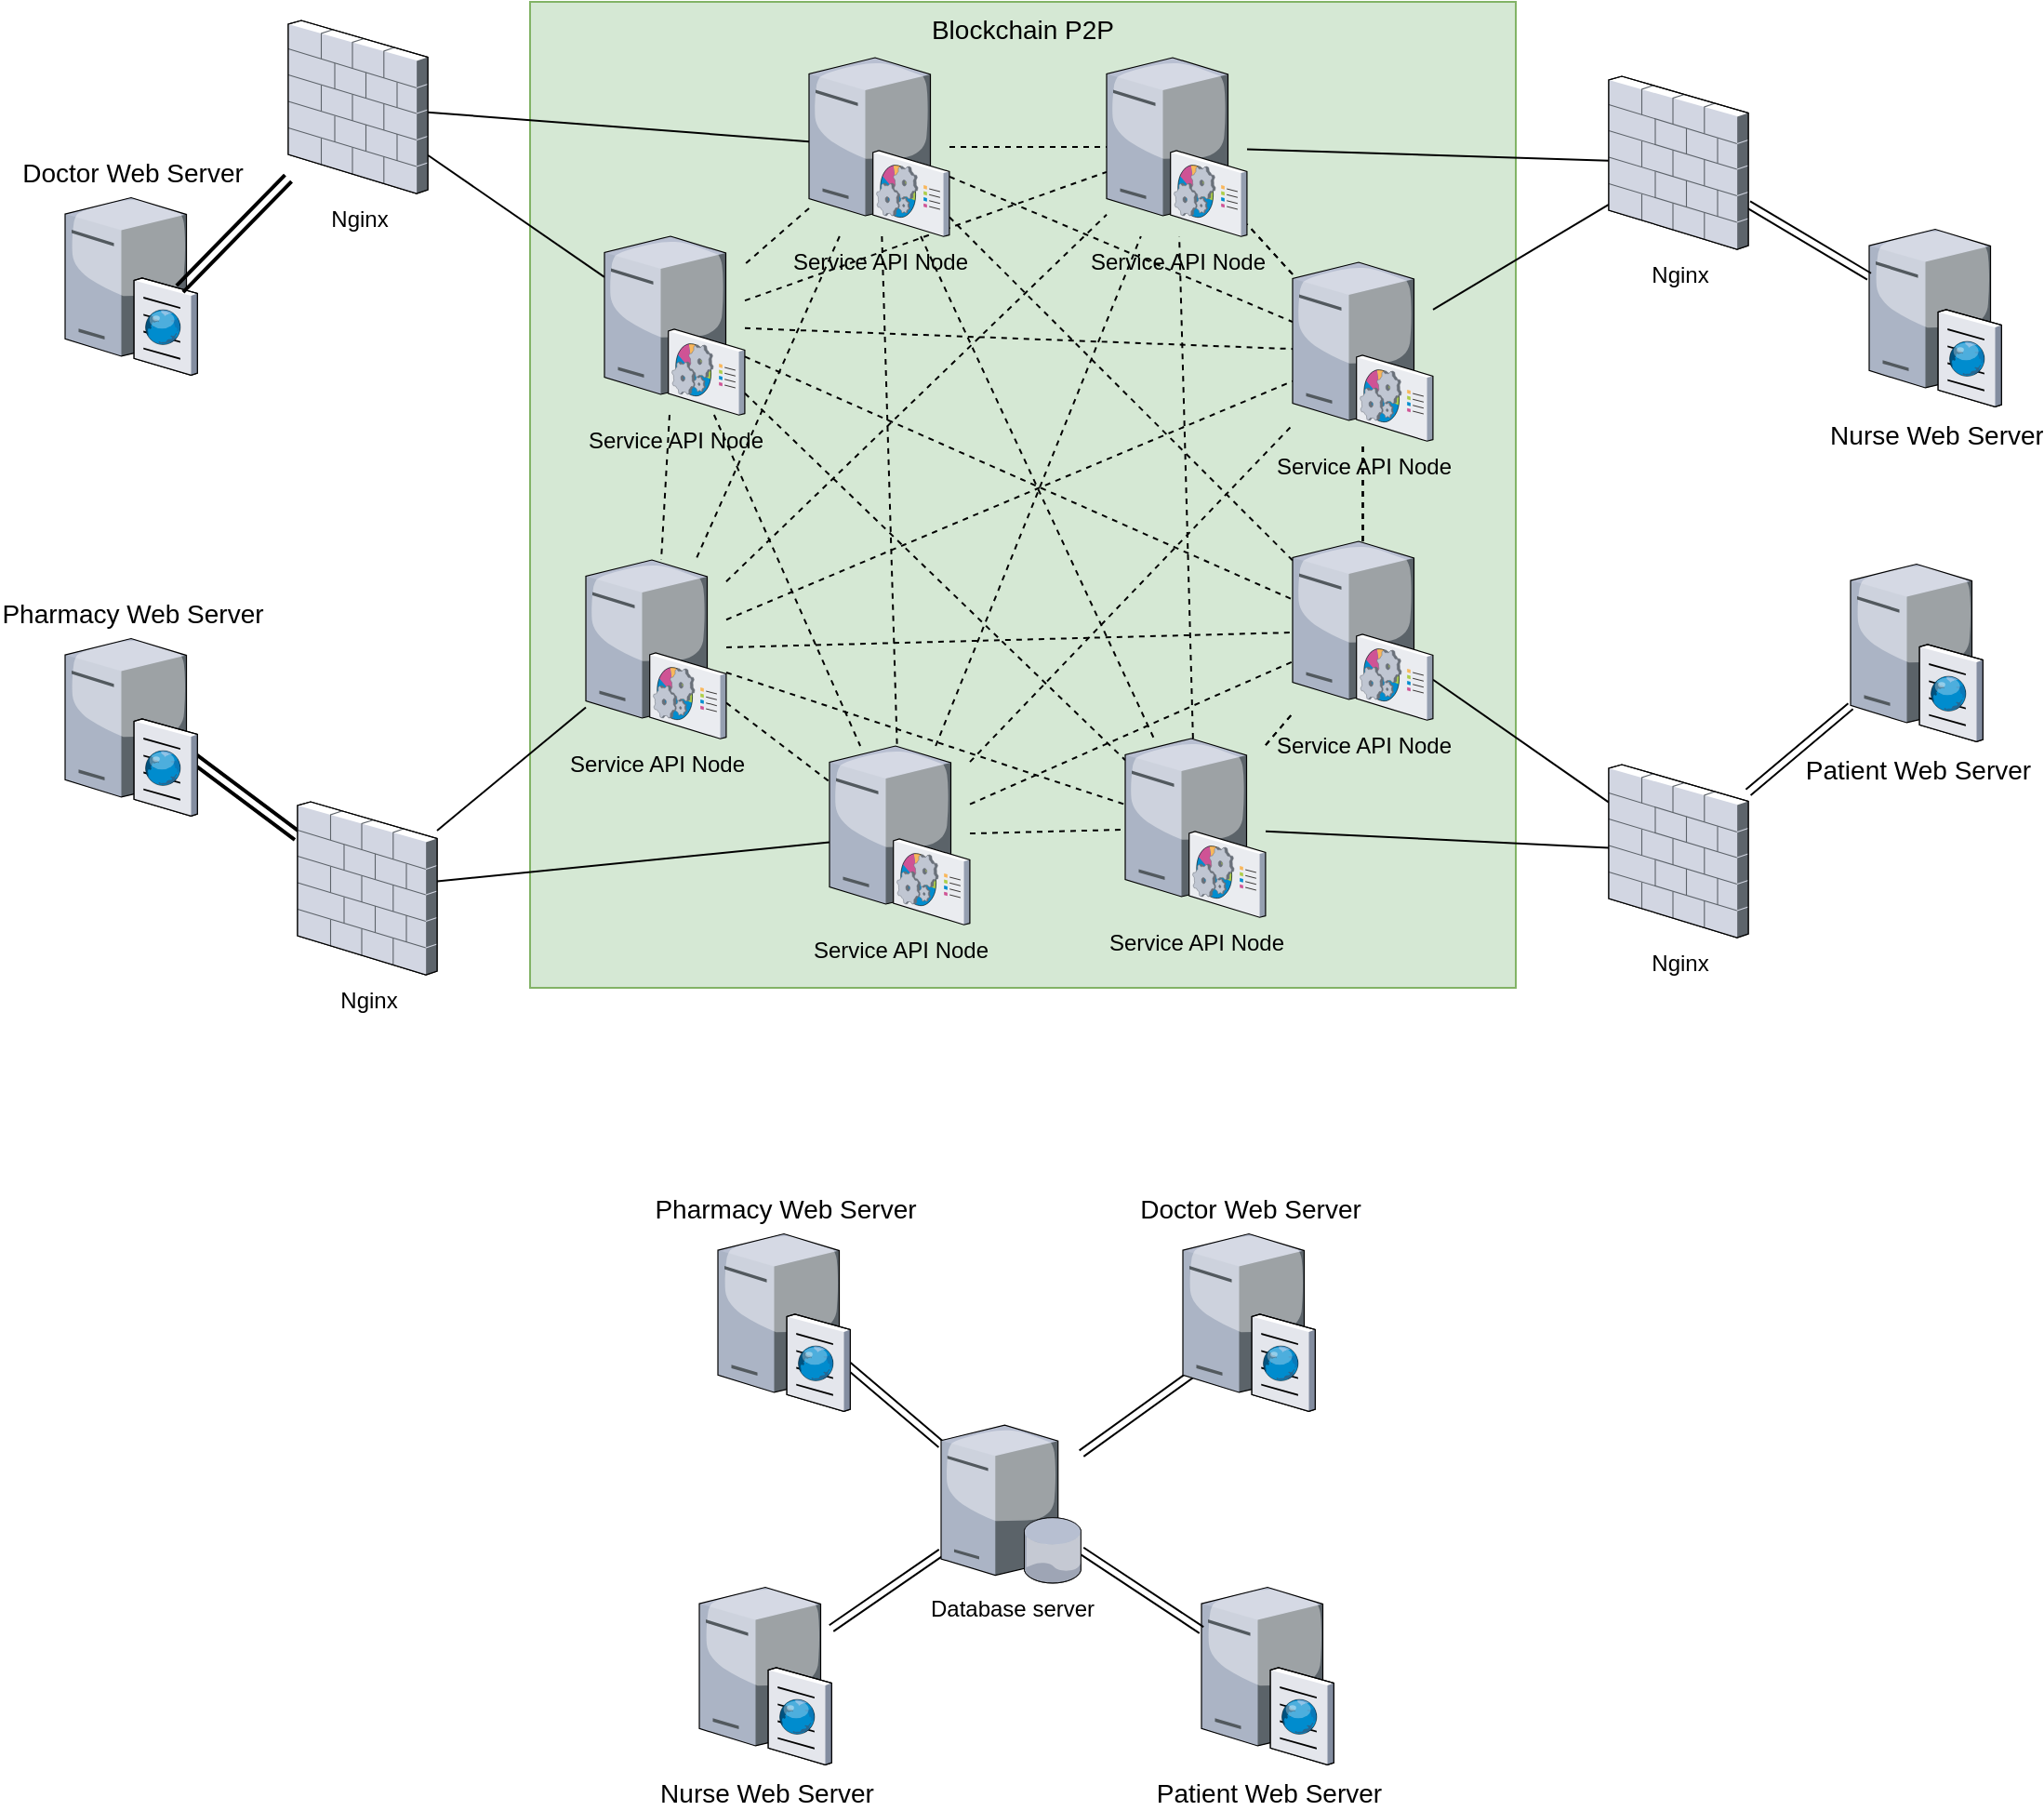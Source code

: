 <mxfile version="13.9.9" type="github">
  <diagram name="Page-1" id="e3a06f82-3646-2815-327d-82caf3d4e204">
    <mxGraphModel dx="2703" dy="1771" grid="1" gridSize="10" guides="1" tooltips="1" connect="1" arrows="1" fold="1" page="1" pageScale="1.5" pageWidth="1169" pageHeight="826" background="none" math="0" shadow="0">
      <root>
        <mxCell id="0" style=";html=1;" />
        <mxCell id="1" style=";html=1;" parent="0" />
        <mxCell id="kBFBAkVbfpWICbi2lBaC-86" value="Blockchain P2P" style="whiteSpace=wrap;html=1;fillColor=#d5e8d4;fontSize=14;strokeColor=#82b366;verticalAlign=top;" parent="1" vertex="1">
          <mxGeometry x="606" y="50" width="530" height="530" as="geometry" />
        </mxCell>
        <mxCell id="kBFBAkVbfpWICbi2lBaC-1" style="edgeStyle=orthogonalEdgeStyle;rounded=0;orthogonalLoop=1;jettySize=auto;html=1;exitX=0.5;exitY=1;exitDx=0;exitDy=0;" parent="1" edge="1">
          <mxGeometry relative="1" as="geometry">
            <mxPoint x="509" y="236.0" as="sourcePoint" />
            <mxPoint x="509" y="236.0" as="targetPoint" />
          </mxGeometry>
        </mxCell>
        <mxCell id="kBFBAkVbfpWICbi2lBaC-4" style="edgeStyle=orthogonalEdgeStyle;rounded=0;orthogonalLoop=1;jettySize=auto;html=1;exitX=0.5;exitY=1;exitDx=0;exitDy=0;" parent="1" edge="1">
          <mxGeometry relative="1" as="geometry">
            <mxPoint x="1056" y="78.67" as="sourcePoint" />
            <mxPoint x="1056" y="78.67" as="targetPoint" />
          </mxGeometry>
        </mxCell>
        <mxCell id="kBFBAkVbfpWICbi2lBaC-24" style="edgeStyle=none;rounded=1;orthogonalLoop=1;jettySize=auto;html=1;strokeColor=#000000;endArrow=none;endFill=0;" parent="1" source="T0x9R_loAeKnhpC3xe8b-13" target="T0x9R_loAeKnhpC3xe8b-5" edge="1">
          <mxGeometry relative="1" as="geometry">
            <mxPoint x="571.5" y="17.761" as="sourcePoint" />
          </mxGeometry>
        </mxCell>
        <mxCell id="kBFBAkVbfpWICbi2lBaC-93" style="edgeStyle=none;rounded=1;orthogonalLoop=1;jettySize=auto;html=1;dashed=1;endArrow=none;endFill=0;strokeColor=#000000;" parent="1" source="T0x9R_loAeKnhpC3xe8b-13" target="T0x9R_loAeKnhpC3xe8b-12" edge="1">
          <mxGeometry relative="1" as="geometry">
            <mxPoint x="579.048" y="73.5" as="sourcePoint" />
            <mxPoint x="529.452" y="160" as="targetPoint" />
          </mxGeometry>
        </mxCell>
        <mxCell id="kBFBAkVbfpWICbi2lBaC-26" style="edgeStyle=orthogonalEdgeStyle;rounded=0;orthogonalLoop=1;jettySize=auto;html=1;exitX=0.5;exitY=1;exitDx=0;exitDy=0;" parent="1" edge="1">
          <mxGeometry relative="1" as="geometry">
            <mxPoint x="1089" y="233.5" as="sourcePoint" />
            <mxPoint x="1089" y="233.5" as="targetPoint" />
          </mxGeometry>
        </mxCell>
        <mxCell id="kBFBAkVbfpWICbi2lBaC-32" style="edgeStyle=none;rounded=1;orthogonalLoop=1;jettySize=auto;html=1;strokeColor=#000000;endArrow=none;endFill=0;" parent="1" source="T0x9R_loAeKnhpC3xe8b-19" target="T0x9R_loAeKnhpC3xe8b-18" edge="1">
          <mxGeometry relative="1" as="geometry">
            <mxPoint x="1248.56" y="130" as="sourcePoint" />
          </mxGeometry>
        </mxCell>
        <mxCell id="kBFBAkVbfpWICbi2lBaC-118" style="edgeStyle=none;rounded=1;orthogonalLoop=1;jettySize=auto;html=1;dashed=1;endArrow=none;endFill=0;strokeColor=#000000;" parent="1" source="T0x9R_loAeKnhpC3xe8b-19" target="T0x9R_loAeKnhpC3xe8b-14" edge="1">
          <mxGeometry relative="1" as="geometry">
            <mxPoint x="1198.5" y="143.255" as="sourcePoint" />
            <mxPoint x="1127" y="71.766" as="targetPoint" />
          </mxGeometry>
        </mxCell>
        <mxCell id="kBFBAkVbfpWICbi2lBaC-37" style="edgeStyle=none;rounded=1;orthogonalLoop=1;jettySize=auto;html=1;strokeColor=#000000;endArrow=none;endFill=0;" parent="1" source="T0x9R_loAeKnhpC3xe8b-14" target="T0x9R_loAeKnhpC3xe8b-18" edge="1">
          <mxGeometry relative="1" as="geometry">
            <mxPoint x="1127" y="15.44" as="sourcePoint" />
          </mxGeometry>
        </mxCell>
        <mxCell id="kBFBAkVbfpWICbi2lBaC-40" style="edgeStyle=orthogonalEdgeStyle;rounded=0;orthogonalLoop=1;jettySize=auto;html=1;exitX=0.5;exitY=1;exitDx=0;exitDy=0;" parent="1" edge="1">
          <mxGeometry relative="1" as="geometry">
            <mxPoint x="590" y="706" as="sourcePoint" />
            <mxPoint x="590" y="706" as="targetPoint" />
          </mxGeometry>
        </mxCell>
        <mxCell id="kBFBAkVbfpWICbi2lBaC-43" style="edgeStyle=none;rounded=0;html=1;jettySize=auto;orthogonalLoop=1;fontSize=14;endArrow=none;endFill=0;strokeWidth=2;exitX=0.77;exitY=0.572;exitDx=0;exitDy=0;exitPerimeter=0;shape=link;" parent="1" source="T0x9R_loAeKnhpC3xe8b-1" target="T0x9R_loAeKnhpC3xe8b-4" edge="1">
          <mxGeometry relative="1" as="geometry" />
        </mxCell>
        <mxCell id="kBFBAkVbfpWICbi2lBaC-46" style="edgeStyle=none;rounded=1;orthogonalLoop=1;jettySize=auto;html=1;strokeColor=#000000;endArrow=none;endFill=0;" parent="1" source="T0x9R_loAeKnhpC3xe8b-9" target="T0x9R_loAeKnhpC3xe8b-4" edge="1">
          <mxGeometry relative="1" as="geometry">
            <mxPoint x="581.5" y="684.182" as="sourcePoint" />
          </mxGeometry>
        </mxCell>
        <mxCell id="kBFBAkVbfpWICbi2lBaC-108" style="edgeStyle=none;rounded=1;orthogonalLoop=1;jettySize=auto;html=1;dashed=1;endArrow=none;endFill=0;strokeColor=#000000;" parent="1" source="T0x9R_loAeKnhpC3xe8b-9" target="T0x9R_loAeKnhpC3xe8b-14" edge="1">
          <mxGeometry relative="1" as="geometry">
            <mxPoint x="652.182" y="640.0" as="sourcePoint" />
            <mxPoint x="1056.459" y="80" as="targetPoint" />
          </mxGeometry>
        </mxCell>
        <mxCell id="kBFBAkVbfpWICbi2lBaC-51" style="edgeStyle=none;rounded=1;orthogonalLoop=1;jettySize=auto;html=1;strokeColor=#000000;endArrow=none;endFill=0;" parent="1" source="T0x9R_loAeKnhpC3xe8b-11" target="T0x9R_loAeKnhpC3xe8b-4" edge="1">
          <mxGeometry relative="1" as="geometry">
            <mxPoint x="482.415" y="567.5" as="sourcePoint" />
          </mxGeometry>
        </mxCell>
        <mxCell id="kBFBAkVbfpWICbi2lBaC-103" style="edgeStyle=none;rounded=1;orthogonalLoop=1;jettySize=auto;html=1;dashed=1;endArrow=none;endFill=0;strokeColor=#000000;" parent="1" source="T0x9R_loAeKnhpC3xe8b-11" target="T0x9R_loAeKnhpC3xe8b-14" edge="1">
          <mxGeometry relative="1" as="geometry">
            <mxPoint x="527.0" y="489.906" as="sourcePoint" />
            <mxPoint x="1056" y="60.094" as="targetPoint" />
          </mxGeometry>
        </mxCell>
        <mxCell id="kBFBAkVbfpWICbi2lBaC-104" style="edgeStyle=none;rounded=1;orthogonalLoop=1;jettySize=auto;html=1;dashed=1;endArrow=none;endFill=0;strokeColor=#000000;" parent="1" source="T0x9R_loAeKnhpC3xe8b-11" target="T0x9R_loAeKnhpC3xe8b-19" edge="1">
          <mxGeometry relative="1" as="geometry">
            <mxPoint x="527.0" y="502.876" as="sourcePoint" />
            <mxPoint x="1198.5" y="195.025" as="targetPoint" />
          </mxGeometry>
        </mxCell>
        <mxCell id="kBFBAkVbfpWICbi2lBaC-107" style="edgeStyle=none;rounded=1;orthogonalLoop=1;jettySize=auto;html=1;dashed=1;endArrow=none;endFill=0;strokeColor=#000000;" parent="1" source="T0x9R_loAeKnhpC3xe8b-11" target="T0x9R_loAeKnhpC3xe8b-9" edge="1">
          <mxGeometry relative="1" as="geometry">
            <mxPoint x="527.0" y="562.571" as="sourcePoint" />
            <mxPoint x="581.5" y="640.662" as="targetPoint" />
          </mxGeometry>
        </mxCell>
        <mxCell id="kBFBAkVbfpWICbi2lBaC-72" style="edgeStyle=orthogonalEdgeStyle;rounded=0;orthogonalLoop=1;jettySize=auto;html=1;exitX=0.5;exitY=1;exitDx=0;exitDy=0;" parent="1" edge="1">
          <mxGeometry relative="1" as="geometry">
            <mxPoint x="1160" y="686" as="sourcePoint" />
            <mxPoint x="1160" y="686" as="targetPoint" />
          </mxGeometry>
        </mxCell>
        <mxCell id="kBFBAkVbfpWICbi2lBaC-78" style="edgeStyle=none;rounded=1;orthogonalLoop=1;jettySize=auto;html=1;strokeColor=#000000;endArrow=none;endFill=0;" parent="1" source="T0x9R_loAeKnhpC3xe8b-22" target="T0x9R_loAeKnhpC3xe8b-23" edge="1">
          <mxGeometry relative="1" as="geometry">
            <mxPoint x="1120.221" y="697.5" as="sourcePoint" />
            <mxPoint x="1186" y="870" as="targetPoint" />
          </mxGeometry>
        </mxCell>
        <mxCell id="kBFBAkVbfpWICbi2lBaC-113" style="edgeStyle=none;rounded=1;orthogonalLoop=1;jettySize=auto;html=1;dashed=1;endArrow=none;endFill=0;strokeColor=#000000;" parent="1" source="T0x9R_loAeKnhpC3xe8b-22" target="T0x9R_loAeKnhpC3xe8b-16" edge="1">
          <mxGeometry relative="1" as="geometry">
            <mxPoint x="1129.25" y="603.684" as="sourcePoint" />
            <mxPoint x="1196" y="518.949" as="targetPoint" />
          </mxGeometry>
        </mxCell>
        <mxCell id="kBFBAkVbfpWICbi2lBaC-114" style="edgeStyle=none;rounded=1;orthogonalLoop=1;jettySize=auto;html=1;dashed=1;endArrow=none;endFill=0;strokeColor=#000000;" parent="1" source="T0x9R_loAeKnhpC3xe8b-22" target="T0x9R_loAeKnhpC3xe8b-14" edge="1">
          <mxGeometry relative="1" as="geometry">
            <mxPoint x="1093.361" y="600.0" as="sourcePoint" />
            <mxPoint x="1089.215" y="80" as="targetPoint" />
          </mxGeometry>
        </mxCell>
        <mxCell id="kBFBAkVbfpWICbi2lBaC-115" style="edgeStyle=none;rounded=1;orthogonalLoop=1;jettySize=auto;html=1;dashed=1;endArrow=none;endFill=0;strokeColor=#000000;" parent="1" source="T0x9R_loAeKnhpC3xe8b-16" target="T0x9R_loAeKnhpC3xe8b-19" edge="1">
          <mxGeometry relative="1" as="geometry">
            <mxPoint x="1108.005" y="600.0" as="sourcePoint" />
            <mxPoint x="1216.925" y="227.5" as="targetPoint" />
          </mxGeometry>
        </mxCell>
        <mxCell id="kBFBAkVbfpWICbi2lBaC-83" style="edgeStyle=none;rounded=1;orthogonalLoop=1;jettySize=auto;html=1;strokeColor=#000000;endArrow=none;endFill=0;" parent="1" source="T0x9R_loAeKnhpC3xe8b-16" target="T0x9R_loAeKnhpC3xe8b-23" edge="1">
          <mxGeometry relative="1" as="geometry">
            <mxPoint x="1018.516" y="770" as="targetPoint" />
            <mxPoint x="1232.838" y="527.5" as="sourcePoint" />
          </mxGeometry>
        </mxCell>
        <mxCell id="kBFBAkVbfpWICbi2lBaC-116" style="edgeStyle=none;rounded=1;orthogonalLoop=1;jettySize=auto;html=1;dashed=1;endArrow=none;endFill=0;strokeColor=#000000;" parent="1" source="T0x9R_loAeKnhpC3xe8b-16" target="T0x9R_loAeKnhpC3xe8b-19" edge="1">
          <mxGeometry relative="1" as="geometry">
            <mxPoint x="1231.164" y="430.0" as="sourcePoint" />
            <mxPoint x="1233.45" y="227.5" as="targetPoint" />
          </mxGeometry>
        </mxCell>
        <mxCell id="kBFBAkVbfpWICbi2lBaC-117" style="edgeStyle=none;rounded=1;orthogonalLoop=1;jettySize=auto;html=1;dashed=1;endArrow=none;endFill=0;strokeColor=#000000;" parent="1" source="T0x9R_loAeKnhpC3xe8b-19" target="T0x9R_loAeKnhpC3xe8b-14" edge="1">
          <mxGeometry relative="1" as="geometry">
            <mxPoint x="1216.249" y="430.0" as="sourcePoint" />
            <mxPoint x="1106.751" y="80" as="targetPoint" />
          </mxGeometry>
        </mxCell>
        <mxCell id="kBFBAkVbfpWICbi2lBaC-87" style="edgeStyle=none;rounded=1;orthogonalLoop=1;jettySize=auto;html=1;strokeColor=#000000;endArrow=none;endFill=0;" parent="1" source="T0x9R_loAeKnhpC3xe8b-12" target="T0x9R_loAeKnhpC3xe8b-5" edge="1">
          <mxGeometry relative="1" as="geometry">
            <mxPoint x="492.772" y="160" as="sourcePoint" />
            <mxPoint x="369.645" y="-260" as="targetPoint" />
          </mxGeometry>
        </mxCell>
        <mxCell id="kBFBAkVbfpWICbi2lBaC-88" style="edgeStyle=none;rounded=1;orthogonalLoop=1;jettySize=auto;html=1;strokeColor=#000000;endArrow=none;endFill=0;dashed=1;" parent="1" source="T0x9R_loAeKnhpC3xe8b-13" target="T0x9R_loAeKnhpC3xe8b-14" edge="1">
          <mxGeometry relative="1" as="geometry">
            <mxPoint x="642.5" y="25.226" as="sourcePoint" />
            <mxPoint x="1056" y="30.774" as="targetPoint" />
          </mxGeometry>
        </mxCell>
        <mxCell id="kBFBAkVbfpWICbi2lBaC-89" style="edgeStyle=none;rounded=1;orthogonalLoop=1;jettySize=auto;html=1;endArrow=none;endFill=0;strokeColor=#000000;dashed=1;" parent="1" source="T0x9R_loAeKnhpC3xe8b-13" target="T0x9R_loAeKnhpC3xe8b-19" edge="1">
          <mxGeometry relative="1" as="geometry">
            <mxPoint x="642.5" y="34.103" as="sourcePoint" />
            <mxPoint x="1198.5" y="170.069" as="targetPoint" />
          </mxGeometry>
        </mxCell>
        <mxCell id="kBFBAkVbfpWICbi2lBaC-91" style="edgeStyle=none;rounded=1;orthogonalLoop=1;jettySize=auto;html=1;dashed=1;endArrow=none;endFill=0;strokeColor=#000000;" parent="1" source="T0x9R_loAeKnhpC3xe8b-13" target="T0x9R_loAeKnhpC3xe8b-16" edge="1">
          <mxGeometry relative="1" as="geometry">
            <mxPoint x="642.5" y="50.558" as="sourcePoint" />
            <mxPoint x="1196" y="452.942" as="targetPoint" />
          </mxGeometry>
        </mxCell>
        <mxCell id="kBFBAkVbfpWICbi2lBaC-92" style="edgeStyle=none;rounded=1;orthogonalLoop=1;jettySize=auto;html=1;dashed=1;endArrow=none;endFill=0;strokeColor=#000000;" parent="1" source="T0x9R_loAeKnhpC3xe8b-13" target="T0x9R_loAeKnhpC3xe8b-22" edge="1">
          <mxGeometry relative="1" as="geometry">
            <mxPoint x="639.664" y="73.5" as="sourcePoint" />
            <mxPoint x="1071.243" y="646.995" as="targetPoint" />
          </mxGeometry>
        </mxCell>
        <mxCell id="kBFBAkVbfpWICbi2lBaC-94" style="edgeStyle=none;rounded=1;orthogonalLoop=1;jettySize=auto;html=1;dashed=1;endArrow=none;endFill=0;strokeColor=#000000;" parent="1" source="T0x9R_loAeKnhpC3xe8b-13" target="T0x9R_loAeKnhpC3xe8b-11" edge="1">
          <mxGeometry relative="1" as="geometry">
            <mxPoint x="595.602" y="73.5" as="sourcePoint" />
            <mxPoint x="502.898" y="470.0" as="targetPoint" />
          </mxGeometry>
        </mxCell>
        <mxCell id="kBFBAkVbfpWICbi2lBaC-95" style="edgeStyle=none;rounded=1;orthogonalLoop=1;jettySize=auto;html=1;dashed=1;endArrow=none;endFill=0;strokeColor=#000000;" parent="1" source="T0x9R_loAeKnhpC3xe8b-13" target="T0x9R_loAeKnhpC3xe8b-9" edge="1">
          <mxGeometry relative="1" as="geometry">
            <mxPoint x="608.242" y="73.5" as="sourcePoint" />
            <mxPoint x="616.266" y="640.0" as="targetPoint" />
          </mxGeometry>
        </mxCell>
        <mxCell id="kBFBAkVbfpWICbi2lBaC-96" style="edgeStyle=none;rounded=1;orthogonalLoop=1;jettySize=auto;html=1;dashed=1;endArrow=none;endFill=0;strokeColor=#000000;" parent="1" source="T0x9R_loAeKnhpC3xe8b-12" target="T0x9R_loAeKnhpC3xe8b-14" edge="1">
          <mxGeometry relative="1" as="geometry">
            <mxPoint x="537.0" y="198.07" as="sourcePoint" />
            <mxPoint x="1056" y="41.93" as="targetPoint" />
          </mxGeometry>
        </mxCell>
        <mxCell id="kBFBAkVbfpWICbi2lBaC-97" style="edgeStyle=none;rounded=1;orthogonalLoop=1;jettySize=auto;html=1;dashed=1;endArrow=none;endFill=0;strokeColor=#000000;" parent="1" source="T0x9R_loAeKnhpC3xe8b-12" target="T0x9R_loAeKnhpC3xe8b-19" edge="1">
          <mxGeometry relative="1" as="geometry">
            <mxPoint x="537.0" y="207.775" as="sourcePoint" />
            <mxPoint x="1198.5" y="180.228" as="targetPoint" />
          </mxGeometry>
        </mxCell>
        <mxCell id="kBFBAkVbfpWICbi2lBaC-98" style="edgeStyle=none;rounded=1;orthogonalLoop=1;jettySize=auto;html=1;dashed=1;endArrow=none;endFill=0;strokeColor=#000000;" parent="1" source="T0x9R_loAeKnhpC3xe8b-12" target="T0x9R_loAeKnhpC3xe8b-16" edge="1">
          <mxGeometry relative="1" as="geometry">
            <mxPoint x="537.0" y="221.88" as="sourcePoint" />
            <mxPoint x="1196" y="465.62" as="targetPoint" />
          </mxGeometry>
        </mxCell>
        <mxCell id="kBFBAkVbfpWICbi2lBaC-99" style="edgeStyle=none;rounded=1;orthogonalLoop=1;jettySize=auto;html=1;dashed=1;endArrow=none;endFill=0;strokeColor=#000000;" parent="1" source="T0x9R_loAeKnhpC3xe8b-12" target="T0x9R_loAeKnhpC3xe8b-22" edge="1">
          <mxGeometry relative="1" as="geometry">
            <mxPoint x="537.0" y="238.069" as="sourcePoint" />
            <mxPoint x="1058.25" y="622.564" as="targetPoint" />
          </mxGeometry>
        </mxCell>
        <mxCell id="kBFBAkVbfpWICbi2lBaC-100" style="edgeStyle=none;rounded=1;orthogonalLoop=1;jettySize=auto;html=1;dashed=1;endArrow=none;endFill=0;strokeColor=#000000;" parent="1" source="T0x9R_loAeKnhpC3xe8b-12" target="T0x9R_loAeKnhpC3xe8b-11" edge="1">
          <mxGeometry relative="1" as="geometry">
            <mxPoint x="499.927" y="257.5" as="sourcePoint" />
            <mxPoint x="493.073" y="470.0" as="targetPoint" />
          </mxGeometry>
        </mxCell>
        <mxCell id="kBFBAkVbfpWICbi2lBaC-101" style="edgeStyle=none;rounded=1;orthogonalLoop=1;jettySize=auto;html=1;dashed=1;endArrow=none;endFill=0;strokeColor=#000000;" parent="1" source="T0x9R_loAeKnhpC3xe8b-12" target="T0x9R_loAeKnhpC3xe8b-9" edge="1">
          <mxGeometry relative="1" as="geometry">
            <mxPoint x="514.093" y="257.5" as="sourcePoint" />
            <mxPoint x="605.27" y="640.0" as="targetPoint" />
          </mxGeometry>
        </mxCell>
        <mxCell id="kBFBAkVbfpWICbi2lBaC-105" style="edgeStyle=none;rounded=1;orthogonalLoop=1;jettySize=auto;html=1;dashed=1;endArrow=none;endFill=0;strokeColor=#000000;" parent="1" source="T0x9R_loAeKnhpC3xe8b-11" target="T0x9R_loAeKnhpC3xe8b-16" edge="1">
          <mxGeometry relative="1" as="geometry">
            <mxPoint x="527.0" y="516.831" as="sourcePoint" />
            <mxPoint x="1196" y="480.669" as="targetPoint" />
          </mxGeometry>
        </mxCell>
        <mxCell id="kBFBAkVbfpWICbi2lBaC-106" style="edgeStyle=none;rounded=1;orthogonalLoop=1;jettySize=auto;html=1;dashed=1;endArrow=none;endFill=0;strokeColor=#000000;" parent="1" source="T0x9R_loAeKnhpC3xe8b-11" target="T0x9R_loAeKnhpC3xe8b-22" edge="1">
          <mxGeometry relative="1" as="geometry">
            <mxPoint x="527.0" y="528.248" as="sourcePoint" />
            <mxPoint x="1058.25" y="641.202" as="targetPoint" />
          </mxGeometry>
        </mxCell>
        <mxCell id="kBFBAkVbfpWICbi2lBaC-111" style="edgeStyle=none;rounded=1;orthogonalLoop=1;jettySize=auto;html=1;dashed=1;endArrow=none;endFill=0;strokeColor=#000000;" parent="1" source="T0x9R_loAeKnhpC3xe8b-9" target="T0x9R_loAeKnhpC3xe8b-16" edge="1">
          <mxGeometry relative="1" as="geometry">
            <mxPoint x="652.5" y="676.618" as="sourcePoint" />
            <mxPoint x="1196" y="490.622" as="targetPoint" />
          </mxGeometry>
        </mxCell>
        <mxCell id="kBFBAkVbfpWICbi2lBaC-110" style="edgeStyle=none;rounded=1;orthogonalLoop=1;jettySize=auto;html=1;dashed=1;endArrow=none;endFill=0;strokeColor=#000000;" parent="1" source="T0x9R_loAeKnhpC3xe8b-9" target="T0x9R_loAeKnhpC3xe8b-22" edge="1">
          <mxGeometry relative="1" as="geometry">
            <mxPoint x="652.5" y="687.352" as="sourcePoint" />
            <mxPoint x="1058.25" y="651.261" as="targetPoint" />
          </mxGeometry>
        </mxCell>
        <mxCell id="kBFBAkVbfpWICbi2lBaC-109" style="edgeStyle=none;rounded=1;orthogonalLoop=1;jettySize=auto;html=1;dashed=1;endArrow=none;endFill=0;strokeColor=#000000;" parent="1" source="T0x9R_loAeKnhpC3xe8b-9" target="T0x9R_loAeKnhpC3xe8b-19" edge="1">
          <mxGeometry relative="1" as="geometry">
            <mxPoint x="652.5" y="659.77" as="sourcePoint" />
            <mxPoint x="1198.5" y="208.026" as="targetPoint" />
          </mxGeometry>
        </mxCell>
        <mxCell id="T0x9R_loAeKnhpC3xe8b-1" value="Pharmacy&amp;nbsp;Web Server" style="verticalLabelPosition=top;aspect=fixed;html=1;verticalAlign=bottom;strokeColor=none;shape=mxgraph.citrix.cache_server;fillColor=#66B2FF;gradientColor=#0066CC;fontSize=14;labelPosition=center;align=center;" vertex="1" parent="1">
          <mxGeometry x="356" y="390" width="71" height="97.5" as="geometry" />
        </mxCell>
        <mxCell id="T0x9R_loAeKnhpC3xe8b-4" value="Nginx" style="verticalLabelPosition=bottom;aspect=fixed;html=1;verticalAlign=top;strokeColor=none;align=center;outlineConnect=0;shape=mxgraph.citrix.firewall;" vertex="1" parent="1">
          <mxGeometry x="481" y="480" width="75" height="93" as="geometry" />
        </mxCell>
        <mxCell id="T0x9R_loAeKnhpC3xe8b-5" value="Nginx" style="verticalLabelPosition=bottom;aspect=fixed;html=1;verticalAlign=top;strokeColor=none;align=center;outlineConnect=0;shape=mxgraph.citrix.firewall;" vertex="1" parent="1">
          <mxGeometry x="476" y="60" width="75" height="93" as="geometry" />
        </mxCell>
        <mxCell id="T0x9R_loAeKnhpC3xe8b-6" value="Doctor Web Server" style="verticalLabelPosition=top;aspect=fixed;html=1;verticalAlign=bottom;strokeColor=none;shape=mxgraph.citrix.cache_server;fillColor=#66B2FF;gradientColor=#0066CC;fontSize=14;labelPosition=center;align=center;" vertex="1" parent="1">
          <mxGeometry x="356" y="153" width="71" height="97.5" as="geometry" />
        </mxCell>
        <mxCell id="T0x9R_loAeKnhpC3xe8b-7" style="edgeStyle=none;rounded=0;html=1;jettySize=auto;orthogonalLoop=1;fontSize=14;endArrow=none;endFill=0;strokeWidth=2;exitX=0.869;exitY=0.526;exitDx=0;exitDy=0;exitPerimeter=0;shape=link;" edge="1" parent="1" source="T0x9R_loAeKnhpC3xe8b-6" target="T0x9R_loAeKnhpC3xe8b-5">
          <mxGeometry relative="1" as="geometry">
            <mxPoint x="153.84" y="140" as="sourcePoint" />
            <mxPoint x="349.17" y="42.037" as="targetPoint" />
          </mxGeometry>
        </mxCell>
        <mxCell id="T0x9R_loAeKnhpC3xe8b-9" value="Service API Node" style="verticalLabelPosition=bottom;aspect=fixed;html=1;verticalAlign=top;strokeColor=none;align=center;outlineConnect=0;shape=mxgraph.citrix.command_center;" vertex="1" parent="1">
          <mxGeometry x="767" y="450" width="75.5" height="96" as="geometry" />
        </mxCell>
        <mxCell id="T0x9R_loAeKnhpC3xe8b-11" value="Service API Node" style="verticalLabelPosition=bottom;aspect=fixed;html=1;verticalAlign=top;strokeColor=none;align=center;outlineConnect=0;shape=mxgraph.citrix.command_center;" vertex="1" parent="1">
          <mxGeometry x="636" y="350" width="75.5" height="96" as="geometry" />
        </mxCell>
        <mxCell id="T0x9R_loAeKnhpC3xe8b-12" value="Service API Node" style="verticalLabelPosition=bottom;aspect=fixed;html=1;verticalAlign=top;strokeColor=none;align=center;outlineConnect=0;shape=mxgraph.citrix.command_center;" vertex="1" parent="1">
          <mxGeometry x="646" y="176" width="75.5" height="96" as="geometry" />
        </mxCell>
        <mxCell id="T0x9R_loAeKnhpC3xe8b-13" value="Service API Node" style="verticalLabelPosition=bottom;aspect=fixed;html=1;verticalAlign=top;strokeColor=none;align=center;outlineConnect=0;shape=mxgraph.citrix.command_center;" vertex="1" parent="1">
          <mxGeometry x="756" y="80" width="75.5" height="96" as="geometry" />
        </mxCell>
        <mxCell id="T0x9R_loAeKnhpC3xe8b-14" value="Service API Node" style="verticalLabelPosition=bottom;aspect=fixed;html=1;verticalAlign=top;strokeColor=none;align=center;outlineConnect=0;shape=mxgraph.citrix.command_center;" vertex="1" parent="1">
          <mxGeometry x="916" y="80" width="75.5" height="96" as="geometry" />
        </mxCell>
        <mxCell id="T0x9R_loAeKnhpC3xe8b-17" value="&lt;span style=&quot;font-size: 14px&quot;&gt;Nurse&amp;nbsp;Web Server&lt;/span&gt;" style="verticalLabelPosition=bottom;aspect=fixed;html=1;verticalAlign=top;strokeColor=none;align=center;outlineConnect=0;shape=mxgraph.citrix.cache_server;" vertex="1" parent="1">
          <mxGeometry x="1326" y="170" width="71" height="97.5" as="geometry" />
        </mxCell>
        <mxCell id="T0x9R_loAeKnhpC3xe8b-20" style="shape=link;rounded=0;orthogonalLoop=1;jettySize=auto;html=1;endArrow=none;endFill=0;" edge="1" parent="1" source="T0x9R_loAeKnhpC3xe8b-18" target="T0x9R_loAeKnhpC3xe8b-17">
          <mxGeometry relative="1" as="geometry" />
        </mxCell>
        <mxCell id="T0x9R_loAeKnhpC3xe8b-18" value="Nginx" style="verticalLabelPosition=bottom;aspect=fixed;html=1;verticalAlign=top;strokeColor=none;align=center;outlineConnect=0;shape=mxgraph.citrix.firewall;" vertex="1" parent="1">
          <mxGeometry x="1186" y="90" width="75" height="93" as="geometry" />
        </mxCell>
        <mxCell id="T0x9R_loAeKnhpC3xe8b-21" value="&lt;span style=&quot;font-size: 14px&quot;&gt;Patient&amp;nbsp;&lt;/span&gt;&lt;span style=&quot;font-size: 14px&quot;&gt;Web Server&lt;/span&gt;" style="verticalLabelPosition=bottom;aspect=fixed;html=1;verticalAlign=top;strokeColor=none;align=center;outlineConnect=0;shape=mxgraph.citrix.cache_server;" vertex="1" parent="1">
          <mxGeometry x="1316" y="350" width="71" height="97.5" as="geometry" />
        </mxCell>
        <mxCell id="T0x9R_loAeKnhpC3xe8b-22" value="Service API Node" style="verticalLabelPosition=bottom;aspect=fixed;html=1;verticalAlign=top;strokeColor=none;align=center;outlineConnect=0;shape=mxgraph.citrix.command_center;" vertex="1" parent="1">
          <mxGeometry x="926" y="446" width="75.5" height="96" as="geometry" />
        </mxCell>
        <mxCell id="T0x9R_loAeKnhpC3xe8b-25" style="edgeStyle=none;shape=link;rounded=0;orthogonalLoop=1;jettySize=auto;html=1;endArrow=none;endFill=0;" edge="1" parent="1" source="T0x9R_loAeKnhpC3xe8b-23" target="T0x9R_loAeKnhpC3xe8b-21">
          <mxGeometry relative="1" as="geometry" />
        </mxCell>
        <mxCell id="T0x9R_loAeKnhpC3xe8b-23" value="Nginx" style="verticalLabelPosition=bottom;aspect=fixed;html=1;verticalAlign=top;strokeColor=none;align=center;outlineConnect=0;shape=mxgraph.citrix.firewall;" vertex="1" parent="1">
          <mxGeometry x="1186" y="460" width="75" height="93" as="geometry" />
        </mxCell>
        <mxCell id="T0x9R_loAeKnhpC3xe8b-16" value="Service API Node" style="verticalLabelPosition=bottom;aspect=fixed;html=1;verticalAlign=top;strokeColor=none;align=center;outlineConnect=0;shape=mxgraph.citrix.command_center;" vertex="1" parent="1">
          <mxGeometry x="1016" y="340" width="75.5" height="96" as="geometry" />
        </mxCell>
        <mxCell id="T0x9R_loAeKnhpC3xe8b-28" style="edgeStyle=none;rounded=1;orthogonalLoop=1;jettySize=auto;html=1;dashed=1;endArrow=none;endFill=0;strokeColor=#000000;" edge="1" parent="1" source="T0x9R_loAeKnhpC3xe8b-22" target="T0x9R_loAeKnhpC3xe8b-16">
          <mxGeometry relative="1" as="geometry">
            <mxPoint x="1074.86" y="526" as="sourcePoint" />
            <mxPoint x="1206.14" y="227.5" as="targetPoint" />
          </mxGeometry>
        </mxCell>
        <mxCell id="T0x9R_loAeKnhpC3xe8b-19" value="Service API Node" style="verticalLabelPosition=bottom;aspect=fixed;html=1;verticalAlign=top;strokeColor=none;align=center;outlineConnect=0;shape=mxgraph.citrix.command_center;" vertex="1" parent="1">
          <mxGeometry x="1016" y="190" width="75.5" height="96" as="geometry" />
        </mxCell>
        <mxCell id="T0x9R_loAeKnhpC3xe8b-29" style="edgeStyle=none;rounded=1;orthogonalLoop=1;jettySize=auto;html=1;dashed=1;endArrow=none;endFill=0;strokeColor=#000000;" edge="1" parent="1" source="T0x9R_loAeKnhpC3xe8b-16" target="T0x9R_loAeKnhpC3xe8b-19">
          <mxGeometry relative="1" as="geometry">
            <mxPoint x="1137.75" y="380" as="sourcePoint" />
            <mxPoint x="1099.75" y="76.0" as="targetPoint" />
          </mxGeometry>
        </mxCell>
        <mxCell id="T0x9R_loAeKnhpC3xe8b-31" value="&lt;span style=&quot;font-size: 14px&quot;&gt;Nurse&amp;nbsp;Web Server&lt;/span&gt;" style="verticalLabelPosition=bottom;aspect=fixed;html=1;verticalAlign=top;strokeColor=none;align=center;outlineConnect=0;shape=mxgraph.citrix.cache_server;" vertex="1" parent="1">
          <mxGeometry x="697" y="900" width="71" height="97.5" as="geometry" />
        </mxCell>
        <mxCell id="T0x9R_loAeKnhpC3xe8b-34" value="&lt;span style=&quot;font-size: 14px&quot;&gt;Patient&amp;nbsp;&lt;/span&gt;&lt;span style=&quot;font-size: 14px&quot;&gt;Web Server&lt;/span&gt;" style="verticalLabelPosition=bottom;aspect=fixed;html=1;verticalAlign=top;strokeColor=none;align=center;outlineConnect=0;shape=mxgraph.citrix.cache_server;" vertex="1" parent="1">
          <mxGeometry x="967" y="900" width="71" height="97.5" as="geometry" />
        </mxCell>
        <mxCell id="T0x9R_loAeKnhpC3xe8b-36" style="edgeStyle=none;shape=link;rounded=0;orthogonalLoop=1;jettySize=auto;html=1;endArrow=none;endFill=0;" edge="1" parent="1" source="T0x9R_loAeKnhpC3xe8b-35" target="T0x9R_loAeKnhpC3xe8b-31">
          <mxGeometry relative="1" as="geometry" />
        </mxCell>
        <mxCell id="T0x9R_loAeKnhpC3xe8b-37" style="edgeStyle=none;shape=link;rounded=0;orthogonalLoop=1;jettySize=auto;html=1;entryX=0.582;entryY=0.499;entryDx=0;entryDy=0;entryPerimeter=0;endArrow=none;endFill=0;" edge="1" parent="1" source="T0x9R_loAeKnhpC3xe8b-35" target="T0x9R_loAeKnhpC3xe8b-32">
          <mxGeometry relative="1" as="geometry" />
        </mxCell>
        <mxCell id="T0x9R_loAeKnhpC3xe8b-38" style="edgeStyle=none;shape=link;rounded=0;orthogonalLoop=1;jettySize=auto;html=1;entryX=0.535;entryY=0.55;entryDx=0;entryDy=0;entryPerimeter=0;endArrow=none;endFill=0;" edge="1" parent="1" source="T0x9R_loAeKnhpC3xe8b-35" target="T0x9R_loAeKnhpC3xe8b-33">
          <mxGeometry relative="1" as="geometry" />
        </mxCell>
        <mxCell id="T0x9R_loAeKnhpC3xe8b-39" style="edgeStyle=none;shape=link;rounded=0;orthogonalLoop=1;jettySize=auto;html=1;endArrow=none;endFill=0;" edge="1" parent="1" source="T0x9R_loAeKnhpC3xe8b-35" target="T0x9R_loAeKnhpC3xe8b-34">
          <mxGeometry relative="1" as="geometry" />
        </mxCell>
        <mxCell id="T0x9R_loAeKnhpC3xe8b-35" value="Database server" style="verticalLabelPosition=bottom;aspect=fixed;html=1;verticalAlign=top;strokeColor=none;align=center;outlineConnect=0;shape=mxgraph.citrix.database_server;" vertex="1" parent="1">
          <mxGeometry x="827" y="815.06" width="75.5" height="84.94" as="geometry" />
        </mxCell>
        <mxCell id="T0x9R_loAeKnhpC3xe8b-33" value="Doctor Web Server" style="verticalLabelPosition=top;aspect=fixed;html=1;verticalAlign=bottom;strokeColor=none;shape=mxgraph.citrix.cache_server;fillColor=#66B2FF;gradientColor=#0066CC;fontSize=14;labelPosition=center;align=center;" vertex="1" parent="1">
          <mxGeometry x="957" y="710" width="71" height="97.5" as="geometry" />
        </mxCell>
        <mxCell id="T0x9R_loAeKnhpC3xe8b-32" value="Pharmacy&amp;nbsp;Web Server" style="verticalLabelPosition=top;aspect=fixed;html=1;verticalAlign=bottom;strokeColor=none;shape=mxgraph.citrix.cache_server;fillColor=#66B2FF;gradientColor=#0066CC;fontSize=14;labelPosition=center;align=center;" vertex="1" parent="1">
          <mxGeometry x="707" y="710" width="71" height="97.5" as="geometry" />
        </mxCell>
      </root>
    </mxGraphModel>
  </diagram>
</mxfile>
